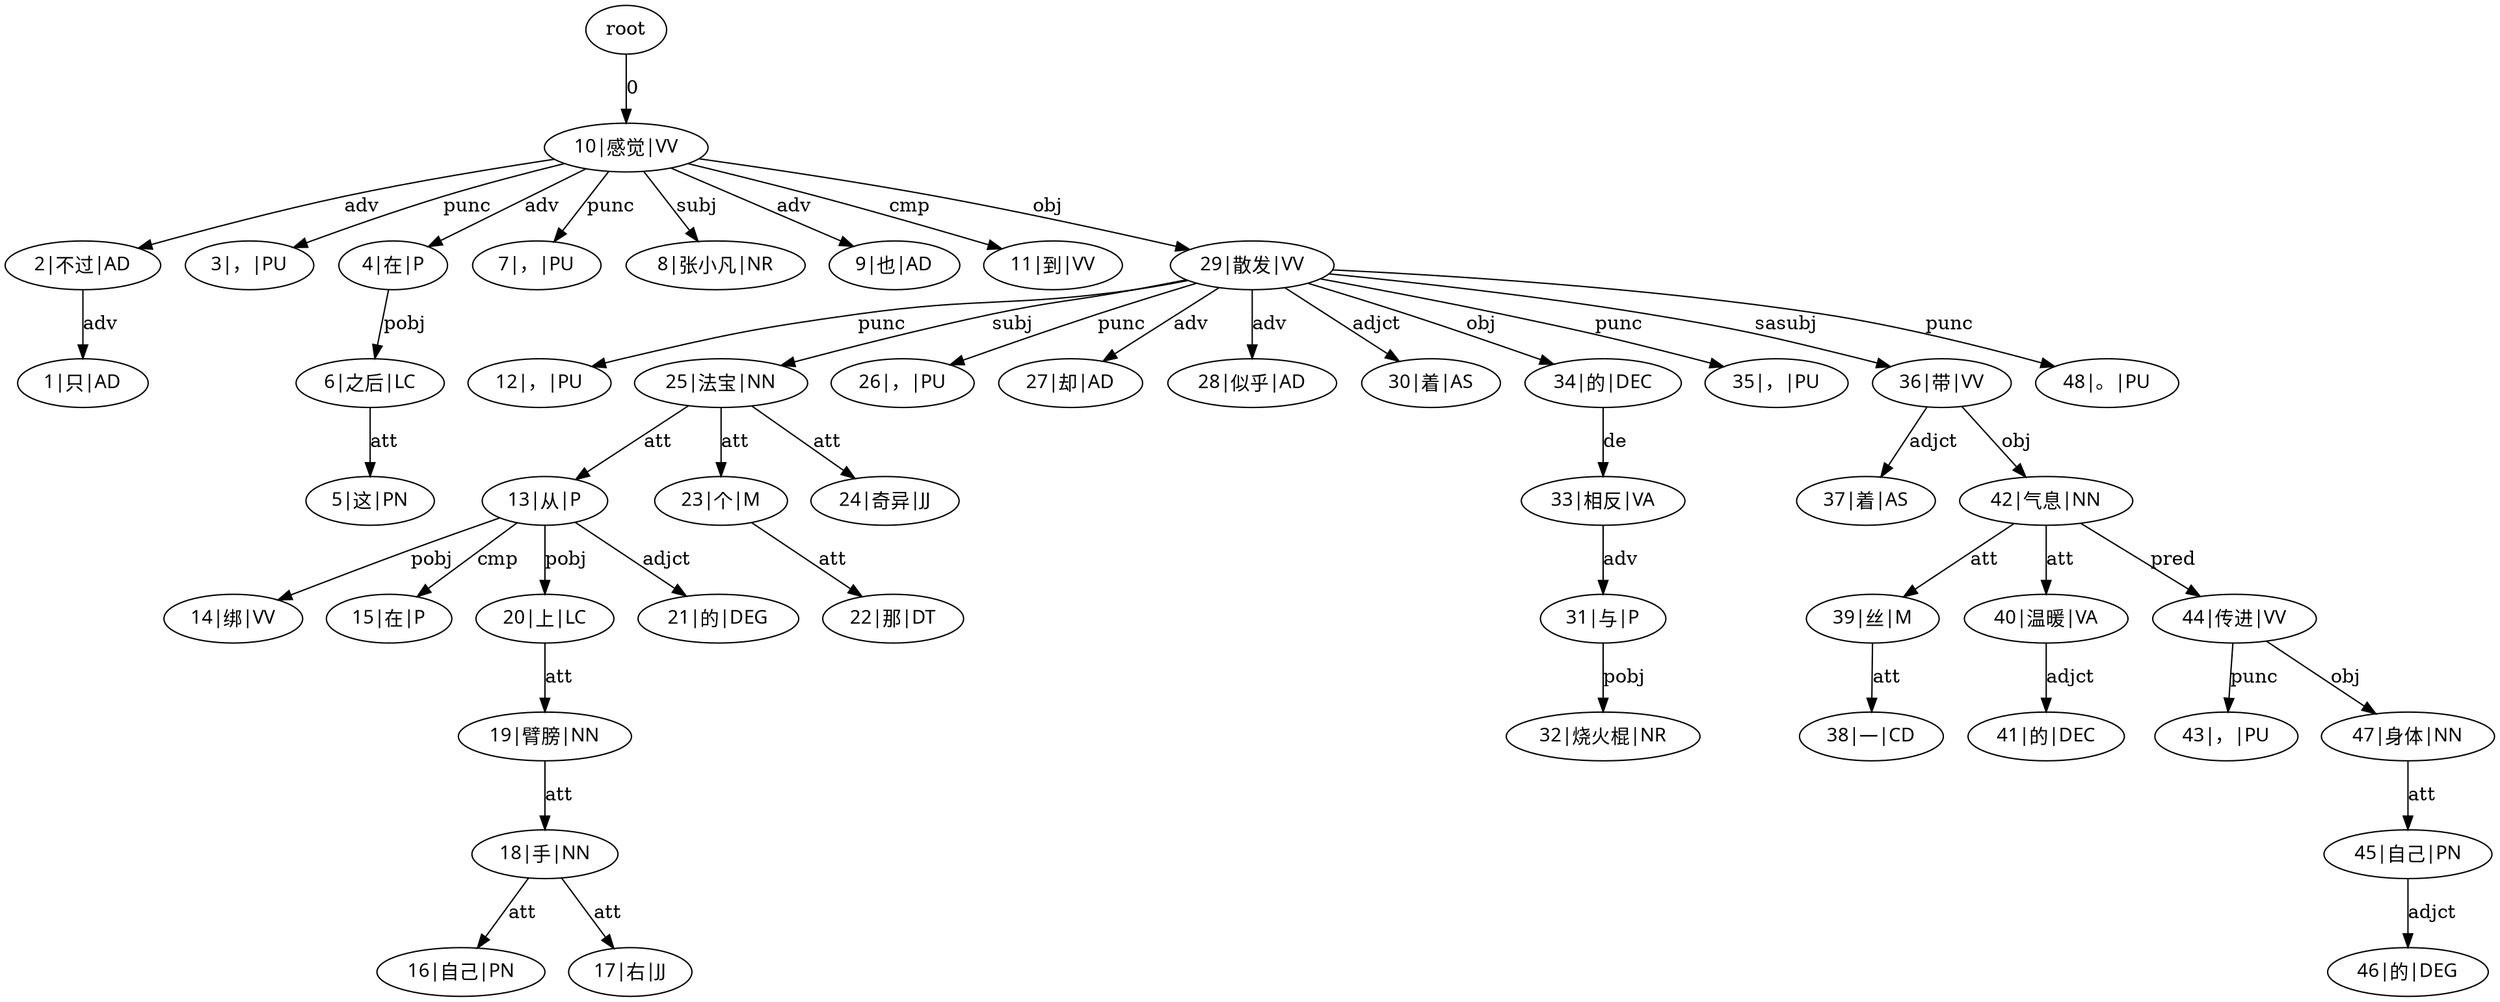 digraph "依存树2968" {
	root
	"1|只|AD" [fontname="Microsoft YaHei"]
	"2|不过|AD" [fontname="Microsoft YaHei"]
	"3|，|PU" [fontname="Microsoft YaHei"]
	"4|在|P" [fontname="Microsoft YaHei"]
	"5|这|PN" [fontname="Microsoft YaHei"]
	"6|之后|LC" [fontname="Microsoft YaHei"]
	"7|，|PU" [fontname="Microsoft YaHei"]
	"8|张小凡|NR" [fontname="Microsoft YaHei"]
	"9|也|AD" [fontname="Microsoft YaHei"]
	"10|感觉|VV" [fontname="Microsoft YaHei"]
	"11|到|VV" [fontname="Microsoft YaHei"]
	"12|，|PU" [fontname="Microsoft YaHei"]
	"13|从|P" [fontname="Microsoft YaHei"]
	"14|绑|VV" [fontname="Microsoft YaHei"]
	"15|在|P" [fontname="Microsoft YaHei"]
	"16|自己|PN" [fontname="Microsoft YaHei"]
	"17|右|JJ" [fontname="Microsoft YaHei"]
	"18|手|NN" [fontname="Microsoft YaHei"]
	"19|臂膀|NN" [fontname="Microsoft YaHei"]
	"20|上|LC" [fontname="Microsoft YaHei"]
	"21|的|DEG" [fontname="Microsoft YaHei"]
	"22|那|DT" [fontname="Microsoft YaHei"]
	"23|个|M" [fontname="Microsoft YaHei"]
	"24|奇异|JJ" [fontname="Microsoft YaHei"]
	"25|法宝|NN" [fontname="Microsoft YaHei"]
	"26|，|PU" [fontname="Microsoft YaHei"]
	"27|却|AD" [fontname="Microsoft YaHei"]
	"28|似乎|AD" [fontname="Microsoft YaHei"]
	"29|散发|VV" [fontname="Microsoft YaHei"]
	"30|着|AS" [fontname="Microsoft YaHei"]
	"31|与|P" [fontname="Microsoft YaHei"]
	"32|烧火棍|NR" [fontname="Microsoft YaHei"]
	"33|相反|VA" [fontname="Microsoft YaHei"]
	"34|的|DEC" [fontname="Microsoft YaHei"]
	"35|，|PU" [fontname="Microsoft YaHei"]
	"36|带|VV" [fontname="Microsoft YaHei"]
	"37|着|AS" [fontname="Microsoft YaHei"]
	"38|一|CD" [fontname="Microsoft YaHei"]
	"39|丝|M" [fontname="Microsoft YaHei"]
	"40|温暖|VA" [fontname="Microsoft YaHei"]
	"41|的|DEC" [fontname="Microsoft YaHei"]
	"42|气息|NN" [fontname="Microsoft YaHei"]
	"43|，|PU" [fontname="Microsoft YaHei"]
	"44|传进|VV" [fontname="Microsoft YaHei"]
	"45|自己|PN" [fontname="Microsoft YaHei"]
	"46|的|DEG" [fontname="Microsoft YaHei"]
	"47|身体|NN" [fontname="Microsoft YaHei"]
	"48|。|PU" [fontname="Microsoft YaHei"]
	"2|不过|AD" -> "1|只|AD" [label=adv]
	"10|感觉|VV" -> "2|不过|AD" [label=adv]
	"10|感觉|VV" -> "3|，|PU" [label=punc]
	"10|感觉|VV" -> "4|在|P" [label=adv]
	"6|之后|LC" -> "5|这|PN" [label=att]
	"4|在|P" -> "6|之后|LC" [label=pobj]
	"10|感觉|VV" -> "7|，|PU" [label=punc]
	"10|感觉|VV" -> "8|张小凡|NR" [label=subj]
	"10|感觉|VV" -> "9|也|AD" [label=adv]
	root -> "10|感觉|VV" [label=0]
	"10|感觉|VV" -> "11|到|VV" [label=cmp]
	"29|散发|VV" -> "12|，|PU" [label=punc]
	"25|法宝|NN" -> "13|从|P" [label=att]
	"13|从|P" -> "14|绑|VV" [label=pobj]
	"13|从|P" -> "15|在|P" [label=cmp]
	"18|手|NN" -> "16|自己|PN" [label=att]
	"18|手|NN" -> "17|右|JJ" [label=att]
	"19|臂膀|NN" -> "18|手|NN" [label=att]
	"20|上|LC" -> "19|臂膀|NN" [label=att]
	"13|从|P" -> "20|上|LC" [label=pobj]
	"13|从|P" -> "21|的|DEG" [label=adjct]
	"23|个|M" -> "22|那|DT" [label=att]
	"25|法宝|NN" -> "23|个|M" [label=att]
	"25|法宝|NN" -> "24|奇异|JJ" [label=att]
	"29|散发|VV" -> "25|法宝|NN" [label=subj]
	"29|散发|VV" -> "26|，|PU" [label=punc]
	"29|散发|VV" -> "27|却|AD" [label=adv]
	"29|散发|VV" -> "28|似乎|AD" [label=adv]
	"10|感觉|VV" -> "29|散发|VV" [label=obj]
	"29|散发|VV" -> "30|着|AS" [label=adjct]
	"33|相反|VA" -> "31|与|P" [label=adv]
	"31|与|P" -> "32|烧火棍|NR" [label=pobj]
	"34|的|DEC" -> "33|相反|VA" [label=de]
	"29|散发|VV" -> "34|的|DEC" [label=obj]
	"29|散发|VV" -> "35|，|PU" [label=punc]
	"29|散发|VV" -> "36|带|VV" [label=sasubj]
	"36|带|VV" -> "37|着|AS" [label=adjct]
	"39|丝|M" -> "38|一|CD" [label=att]
	"42|气息|NN" -> "39|丝|M" [label=att]
	"42|气息|NN" -> "40|温暖|VA" [label=att]
	"40|温暖|VA" -> "41|的|DEC" [label=adjct]
	"36|带|VV" -> "42|气息|NN" [label=obj]
	"44|传进|VV" -> "43|，|PU" [label=punc]
	"42|气息|NN" -> "44|传进|VV" [label=pred]
	"47|身体|NN" -> "45|自己|PN" [label=att]
	"45|自己|PN" -> "46|的|DEG" [label=adjct]
	"44|传进|VV" -> "47|身体|NN" [label=obj]
	"29|散发|VV" -> "48|。|PU" [label=punc]
}
